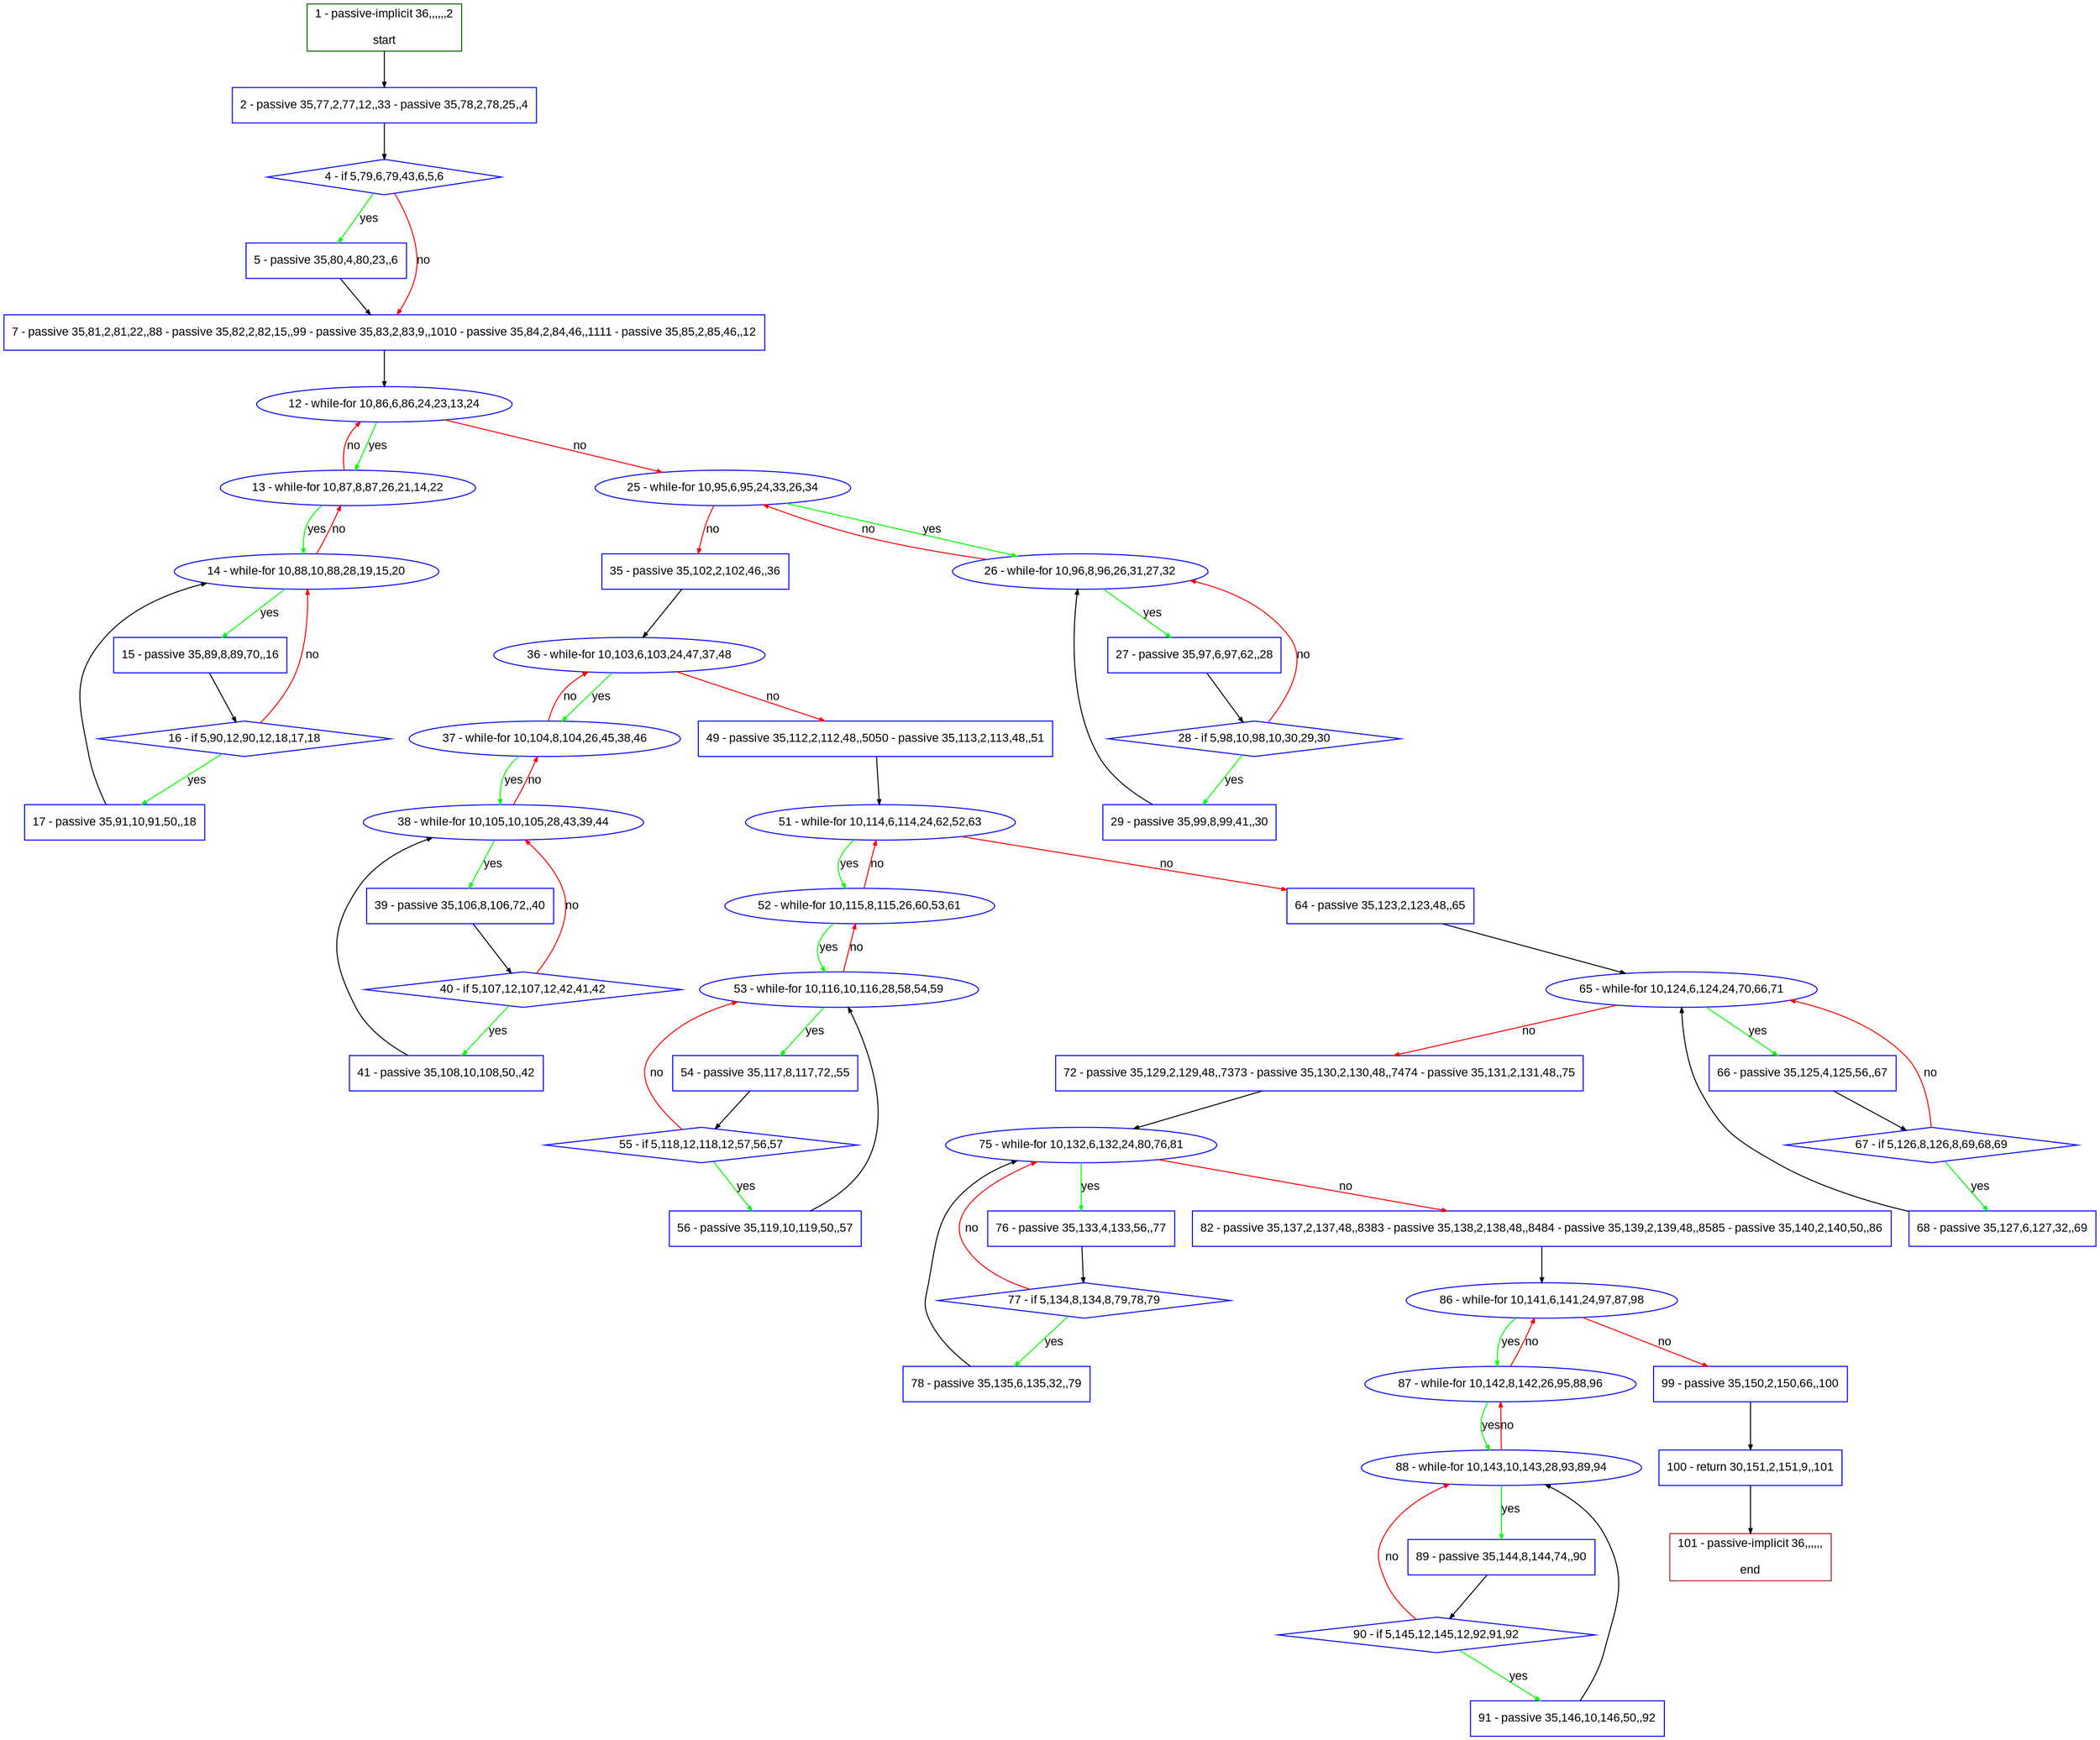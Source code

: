 digraph "" {
  graph [pack="true", label="", fontsize="12", packmode="clust", fontname="Arial", fillcolor="#FFFFCC", bgcolor="white", style="rounded,filled", compound="true"];
  node [node_initialized="no", label="", color="grey", fontsize="12", fillcolor="white", fontname="Arial", style="filled", shape="rectangle", compound="true", fixedsize="false"];
  edge [fontcolor="black", arrowhead="normal", arrowtail="none", arrowsize="0.5", ltail="", label="", color="black", fontsize="12", lhead="", fontname="Arial", dir="forward", compound="true"];
  __N1 [label="2 - passive 35,77,2,77,12,,33 - passive 35,78,2,78,25,,4", color="#0000ff", fillcolor="#ffffff", style="filled", shape="box"];
  __N2 [label="1 - passive-implicit 36,,,,,,2\n\nstart", color="#006400", fillcolor="#ffffff", style="filled", shape="box"];
  __N3 [label="4 - if 5,79,6,79,43,6,5,6", color="#0000ff", fillcolor="#ffffff", style="filled", shape="diamond"];
  __N4 [label="5 - passive 35,80,4,80,23,,6", color="#0000ff", fillcolor="#ffffff", style="filled", shape="box"];
  __N5 [label="7 - passive 35,81,2,81,22,,88 - passive 35,82,2,82,15,,99 - passive 35,83,2,83,9,,1010 - passive 35,84,2,84,46,,1111 - passive 35,85,2,85,46,,12", color="#0000ff", fillcolor="#ffffff", style="filled", shape="box"];
  __N6 [label="12 - while-for 10,86,6,86,24,23,13,24", color="#0000ff", fillcolor="#ffffff", style="filled", shape="oval"];
  __N7 [label="13 - while-for 10,87,8,87,26,21,14,22", color="#0000ff", fillcolor="#ffffff", style="filled", shape="oval"];
  __N8 [label="25 - while-for 10,95,6,95,24,33,26,34", color="#0000ff", fillcolor="#ffffff", style="filled", shape="oval"];
  __N9 [label="14 - while-for 10,88,10,88,28,19,15,20", color="#0000ff", fillcolor="#ffffff", style="filled", shape="oval"];
  __N10 [label="15 - passive 35,89,8,89,70,,16", color="#0000ff", fillcolor="#ffffff", style="filled", shape="box"];
  __N11 [label="16 - if 5,90,12,90,12,18,17,18", color="#0000ff", fillcolor="#ffffff", style="filled", shape="diamond"];
  __N12 [label="17 - passive 35,91,10,91,50,,18", color="#0000ff", fillcolor="#ffffff", style="filled", shape="box"];
  __N13 [label="26 - while-for 10,96,8,96,26,31,27,32", color="#0000ff", fillcolor="#ffffff", style="filled", shape="oval"];
  __N14 [label="35 - passive 35,102,2,102,46,,36", color="#0000ff", fillcolor="#ffffff", style="filled", shape="box"];
  __N15 [label="27 - passive 35,97,6,97,62,,28", color="#0000ff", fillcolor="#ffffff", style="filled", shape="box"];
  __N16 [label="28 - if 5,98,10,98,10,30,29,30", color="#0000ff", fillcolor="#ffffff", style="filled", shape="diamond"];
  __N17 [label="29 - passive 35,99,8,99,41,,30", color="#0000ff", fillcolor="#ffffff", style="filled", shape="box"];
  __N18 [label="36 - while-for 10,103,6,103,24,47,37,48", color="#0000ff", fillcolor="#ffffff", style="filled", shape="oval"];
  __N19 [label="37 - while-for 10,104,8,104,26,45,38,46", color="#0000ff", fillcolor="#ffffff", style="filled", shape="oval"];
  __N20 [label="49 - passive 35,112,2,112,48,,5050 - passive 35,113,2,113,48,,51", color="#0000ff", fillcolor="#ffffff", style="filled", shape="box"];
  __N21 [label="38 - while-for 10,105,10,105,28,43,39,44", color="#0000ff", fillcolor="#ffffff", style="filled", shape="oval"];
  __N22 [label="39 - passive 35,106,8,106,72,,40", color="#0000ff", fillcolor="#ffffff", style="filled", shape="box"];
  __N23 [label="40 - if 5,107,12,107,12,42,41,42", color="#0000ff", fillcolor="#ffffff", style="filled", shape="diamond"];
  __N24 [label="41 - passive 35,108,10,108,50,,42", color="#0000ff", fillcolor="#ffffff", style="filled", shape="box"];
  __N25 [label="51 - while-for 10,114,6,114,24,62,52,63", color="#0000ff", fillcolor="#ffffff", style="filled", shape="oval"];
  __N26 [label="52 - while-for 10,115,8,115,26,60,53,61", color="#0000ff", fillcolor="#ffffff", style="filled", shape="oval"];
  __N27 [label="64 - passive 35,123,2,123,48,,65", color="#0000ff", fillcolor="#ffffff", style="filled", shape="box"];
  __N28 [label="53 - while-for 10,116,10,116,28,58,54,59", color="#0000ff", fillcolor="#ffffff", style="filled", shape="oval"];
  __N29 [label="54 - passive 35,117,8,117,72,,55", color="#0000ff", fillcolor="#ffffff", style="filled", shape="box"];
  __N30 [label="55 - if 5,118,12,118,12,57,56,57", color="#0000ff", fillcolor="#ffffff", style="filled", shape="diamond"];
  __N31 [label="56 - passive 35,119,10,119,50,,57", color="#0000ff", fillcolor="#ffffff", style="filled", shape="box"];
  __N32 [label="65 - while-for 10,124,6,124,24,70,66,71", color="#0000ff", fillcolor="#ffffff", style="filled", shape="oval"];
  __N33 [label="66 - passive 35,125,4,125,56,,67", color="#0000ff", fillcolor="#ffffff", style="filled", shape="box"];
  __N34 [label="72 - passive 35,129,2,129,48,,7373 - passive 35,130,2,130,48,,7474 - passive 35,131,2,131,48,,75", color="#0000ff", fillcolor="#ffffff", style="filled", shape="box"];
  __N35 [label="67 - if 5,126,8,126,8,69,68,69", color="#0000ff", fillcolor="#ffffff", style="filled", shape="diamond"];
  __N36 [label="68 - passive 35,127,6,127,32,,69", color="#0000ff", fillcolor="#ffffff", style="filled", shape="box"];
  __N37 [label="75 - while-for 10,132,6,132,24,80,76,81", color="#0000ff", fillcolor="#ffffff", style="filled", shape="oval"];
  __N38 [label="76 - passive 35,133,4,133,56,,77", color="#0000ff", fillcolor="#ffffff", style="filled", shape="box"];
  __N39 [label="82 - passive 35,137,2,137,48,,8383 - passive 35,138,2,138,48,,8484 - passive 35,139,2,139,48,,8585 - passive 35,140,2,140,50,,86", color="#0000ff", fillcolor="#ffffff", style="filled", shape="box"];
  __N40 [label="77 - if 5,134,8,134,8,79,78,79", color="#0000ff", fillcolor="#ffffff", style="filled", shape="diamond"];
  __N41 [label="78 - passive 35,135,6,135,32,,79", color="#0000ff", fillcolor="#ffffff", style="filled", shape="box"];
  __N42 [label="86 - while-for 10,141,6,141,24,97,87,98", color="#0000ff", fillcolor="#ffffff", style="filled", shape="oval"];
  __N43 [label="87 - while-for 10,142,8,142,26,95,88,96", color="#0000ff", fillcolor="#ffffff", style="filled", shape="oval"];
  __N44 [label="99 - passive 35,150,2,150,66,,100", color="#0000ff", fillcolor="#ffffff", style="filled", shape="box"];
  __N45 [label="88 - while-for 10,143,10,143,28,93,89,94", color="#0000ff", fillcolor="#ffffff", style="filled", shape="oval"];
  __N46 [label="89 - passive 35,144,8,144,74,,90", color="#0000ff", fillcolor="#ffffff", style="filled", shape="box"];
  __N47 [label="90 - if 5,145,12,145,12,92,91,92", color="#0000ff", fillcolor="#ffffff", style="filled", shape="diamond"];
  __N48 [label="91 - passive 35,146,10,146,50,,92", color="#0000ff", fillcolor="#ffffff", style="filled", shape="box"];
  __N49 [label="100 - return 30,151,2,151,9,,101", color="#0000ff", fillcolor="#ffffff", style="filled", shape="box"];
  __N50 [label="101 - passive-implicit 36,,,,,,\n\nend", color="#a52a2a", fillcolor="#ffffff", style="filled", shape="box"];
  __N2 -> __N1 [arrowhead="normal", arrowtail="none", color="#000000", label="", dir="forward"];
  __N1 -> __N3 [arrowhead="normal", arrowtail="none", color="#000000", label="", dir="forward"];
  __N3 -> __N4 [arrowhead="normal", arrowtail="none", color="#00ff00", label="yes", dir="forward"];
  __N3 -> __N5 [arrowhead="normal", arrowtail="none", color="#ff0000", label="no", dir="forward"];
  __N4 -> __N5 [arrowhead="normal", arrowtail="none", color="#000000", label="", dir="forward"];
  __N5 -> __N6 [arrowhead="normal", arrowtail="none", color="#000000", label="", dir="forward"];
  __N6 -> __N7 [arrowhead="normal", arrowtail="none", color="#00ff00", label="yes", dir="forward"];
  __N7 -> __N6 [arrowhead="normal", arrowtail="none", color="#ff0000", label="no", dir="forward"];
  __N6 -> __N8 [arrowhead="normal", arrowtail="none", color="#ff0000", label="no", dir="forward"];
  __N7 -> __N9 [arrowhead="normal", arrowtail="none", color="#00ff00", label="yes", dir="forward"];
  __N9 -> __N7 [arrowhead="normal", arrowtail="none", color="#ff0000", label="no", dir="forward"];
  __N9 -> __N10 [arrowhead="normal", arrowtail="none", color="#00ff00", label="yes", dir="forward"];
  __N10 -> __N11 [arrowhead="normal", arrowtail="none", color="#000000", label="", dir="forward"];
  __N11 -> __N9 [arrowhead="normal", arrowtail="none", color="#ff0000", label="no", dir="forward"];
  __N11 -> __N12 [arrowhead="normal", arrowtail="none", color="#00ff00", label="yes", dir="forward"];
  __N12 -> __N9 [arrowhead="normal", arrowtail="none", color="#000000", label="", dir="forward"];
  __N8 -> __N13 [arrowhead="normal", arrowtail="none", color="#00ff00", label="yes", dir="forward"];
  __N13 -> __N8 [arrowhead="normal", arrowtail="none", color="#ff0000", label="no", dir="forward"];
  __N8 -> __N14 [arrowhead="normal", arrowtail="none", color="#ff0000", label="no", dir="forward"];
  __N13 -> __N15 [arrowhead="normal", arrowtail="none", color="#00ff00", label="yes", dir="forward"];
  __N15 -> __N16 [arrowhead="normal", arrowtail="none", color="#000000", label="", dir="forward"];
  __N16 -> __N13 [arrowhead="normal", arrowtail="none", color="#ff0000", label="no", dir="forward"];
  __N16 -> __N17 [arrowhead="normal", arrowtail="none", color="#00ff00", label="yes", dir="forward"];
  __N17 -> __N13 [arrowhead="normal", arrowtail="none", color="#000000", label="", dir="forward"];
  __N14 -> __N18 [arrowhead="normal", arrowtail="none", color="#000000", label="", dir="forward"];
  __N18 -> __N19 [arrowhead="normal", arrowtail="none", color="#00ff00", label="yes", dir="forward"];
  __N19 -> __N18 [arrowhead="normal", arrowtail="none", color="#ff0000", label="no", dir="forward"];
  __N18 -> __N20 [arrowhead="normal", arrowtail="none", color="#ff0000", label="no", dir="forward"];
  __N19 -> __N21 [arrowhead="normal", arrowtail="none", color="#00ff00", label="yes", dir="forward"];
  __N21 -> __N19 [arrowhead="normal", arrowtail="none", color="#ff0000", label="no", dir="forward"];
  __N21 -> __N22 [arrowhead="normal", arrowtail="none", color="#00ff00", label="yes", dir="forward"];
  __N22 -> __N23 [arrowhead="normal", arrowtail="none", color="#000000", label="", dir="forward"];
  __N23 -> __N21 [arrowhead="normal", arrowtail="none", color="#ff0000", label="no", dir="forward"];
  __N23 -> __N24 [arrowhead="normal", arrowtail="none", color="#00ff00", label="yes", dir="forward"];
  __N24 -> __N21 [arrowhead="normal", arrowtail="none", color="#000000", label="", dir="forward"];
  __N20 -> __N25 [arrowhead="normal", arrowtail="none", color="#000000", label="", dir="forward"];
  __N25 -> __N26 [arrowhead="normal", arrowtail="none", color="#00ff00", label="yes", dir="forward"];
  __N26 -> __N25 [arrowhead="normal", arrowtail="none", color="#ff0000", label="no", dir="forward"];
  __N25 -> __N27 [arrowhead="normal", arrowtail="none", color="#ff0000", label="no", dir="forward"];
  __N26 -> __N28 [arrowhead="normal", arrowtail="none", color="#00ff00", label="yes", dir="forward"];
  __N28 -> __N26 [arrowhead="normal", arrowtail="none", color="#ff0000", label="no", dir="forward"];
  __N28 -> __N29 [arrowhead="normal", arrowtail="none", color="#00ff00", label="yes", dir="forward"];
  __N29 -> __N30 [arrowhead="normal", arrowtail="none", color="#000000", label="", dir="forward"];
  __N30 -> __N28 [arrowhead="normal", arrowtail="none", color="#ff0000", label="no", dir="forward"];
  __N30 -> __N31 [arrowhead="normal", arrowtail="none", color="#00ff00", label="yes", dir="forward"];
  __N31 -> __N28 [arrowhead="normal", arrowtail="none", color="#000000", label="", dir="forward"];
  __N27 -> __N32 [arrowhead="normal", arrowtail="none", color="#000000", label="", dir="forward"];
  __N32 -> __N33 [arrowhead="normal", arrowtail="none", color="#00ff00", label="yes", dir="forward"];
  __N32 -> __N34 [arrowhead="normal", arrowtail="none", color="#ff0000", label="no", dir="forward"];
  __N33 -> __N35 [arrowhead="normal", arrowtail="none", color="#000000", label="", dir="forward"];
  __N35 -> __N32 [arrowhead="normal", arrowtail="none", color="#ff0000", label="no", dir="forward"];
  __N35 -> __N36 [arrowhead="normal", arrowtail="none", color="#00ff00", label="yes", dir="forward"];
  __N36 -> __N32 [arrowhead="normal", arrowtail="none", color="#000000", label="", dir="forward"];
  __N34 -> __N37 [arrowhead="normal", arrowtail="none", color="#000000", label="", dir="forward"];
  __N37 -> __N38 [arrowhead="normal", arrowtail="none", color="#00ff00", label="yes", dir="forward"];
  __N37 -> __N39 [arrowhead="normal", arrowtail="none", color="#ff0000", label="no", dir="forward"];
  __N38 -> __N40 [arrowhead="normal", arrowtail="none", color="#000000", label="", dir="forward"];
  __N40 -> __N37 [arrowhead="normal", arrowtail="none", color="#ff0000", label="no", dir="forward"];
  __N40 -> __N41 [arrowhead="normal", arrowtail="none", color="#00ff00", label="yes", dir="forward"];
  __N41 -> __N37 [arrowhead="normal", arrowtail="none", color="#000000", label="", dir="forward"];
  __N39 -> __N42 [arrowhead="normal", arrowtail="none", color="#000000", label="", dir="forward"];
  __N42 -> __N43 [arrowhead="normal", arrowtail="none", color="#00ff00", label="yes", dir="forward"];
  __N43 -> __N42 [arrowhead="normal", arrowtail="none", color="#ff0000", label="no", dir="forward"];
  __N42 -> __N44 [arrowhead="normal", arrowtail="none", color="#ff0000", label="no", dir="forward"];
  __N43 -> __N45 [arrowhead="normal", arrowtail="none", color="#00ff00", label="yes", dir="forward"];
  __N45 -> __N43 [arrowhead="normal", arrowtail="none", color="#ff0000", label="no", dir="forward"];
  __N45 -> __N46 [arrowhead="normal", arrowtail="none", color="#00ff00", label="yes", dir="forward"];
  __N46 -> __N47 [arrowhead="normal", arrowtail="none", color="#000000", label="", dir="forward"];
  __N47 -> __N45 [arrowhead="normal", arrowtail="none", color="#ff0000", label="no", dir="forward"];
  __N47 -> __N48 [arrowhead="normal", arrowtail="none", color="#00ff00", label="yes", dir="forward"];
  __N48 -> __N45 [arrowhead="normal", arrowtail="none", color="#000000", label="", dir="forward"];
  __N44 -> __N49 [arrowhead="normal", arrowtail="none", color="#000000", label="", dir="forward"];
  __N49 -> __N50 [arrowhead="normal", arrowtail="none", color="#000000", label="", dir="forward"];
}
